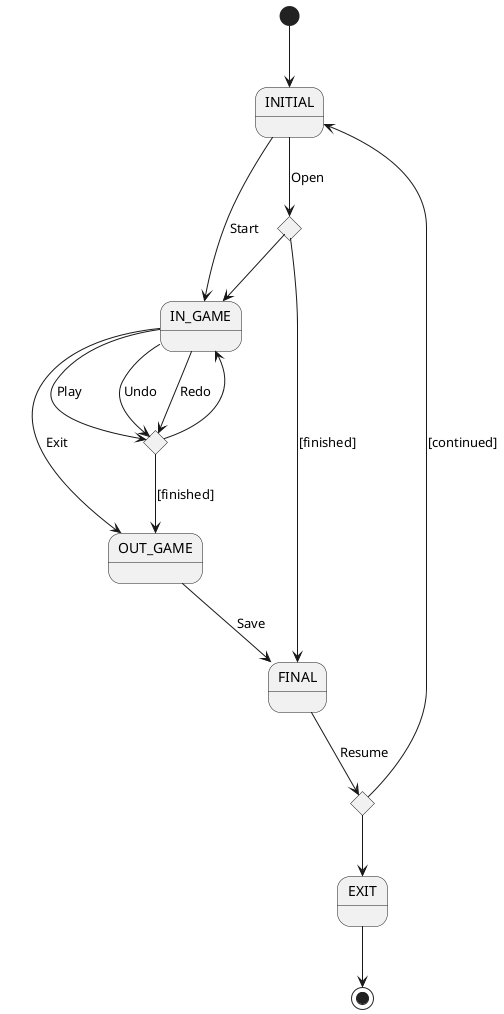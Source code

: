 @startuml StateDiagramGameStates(ContextDiagram)
state INITIAL
state IN_GAME
state OUT_GAME
state EXIT
state FINAL
state if_finished <<choice>>
state if_resumed <<choice>>
state if_finished2 <<choice>>

[*] --> INITIAL
INITIAL --> IN_GAME: Start
INITIAL --> if_finished2: Open
if_finished2 --> IN_GAME
if_finished2 --> FINAL: [finished]
IN_GAME --> if_finished: Play
IN_GAME --> if_finished: Undo
IN_GAME --> if_finished: Redo
if_finished --> IN_GAME
IN_GAME --> OUT_GAME: Exit
if_finished --> OUT_GAME: [finished]
OUT_GAME --> FINAL: Save
FINAL --> if_resumed: Resume
if_resumed --> INITIAL: [continued]
if_resumed --> EXIT
EXIT --> [*]
@enduml